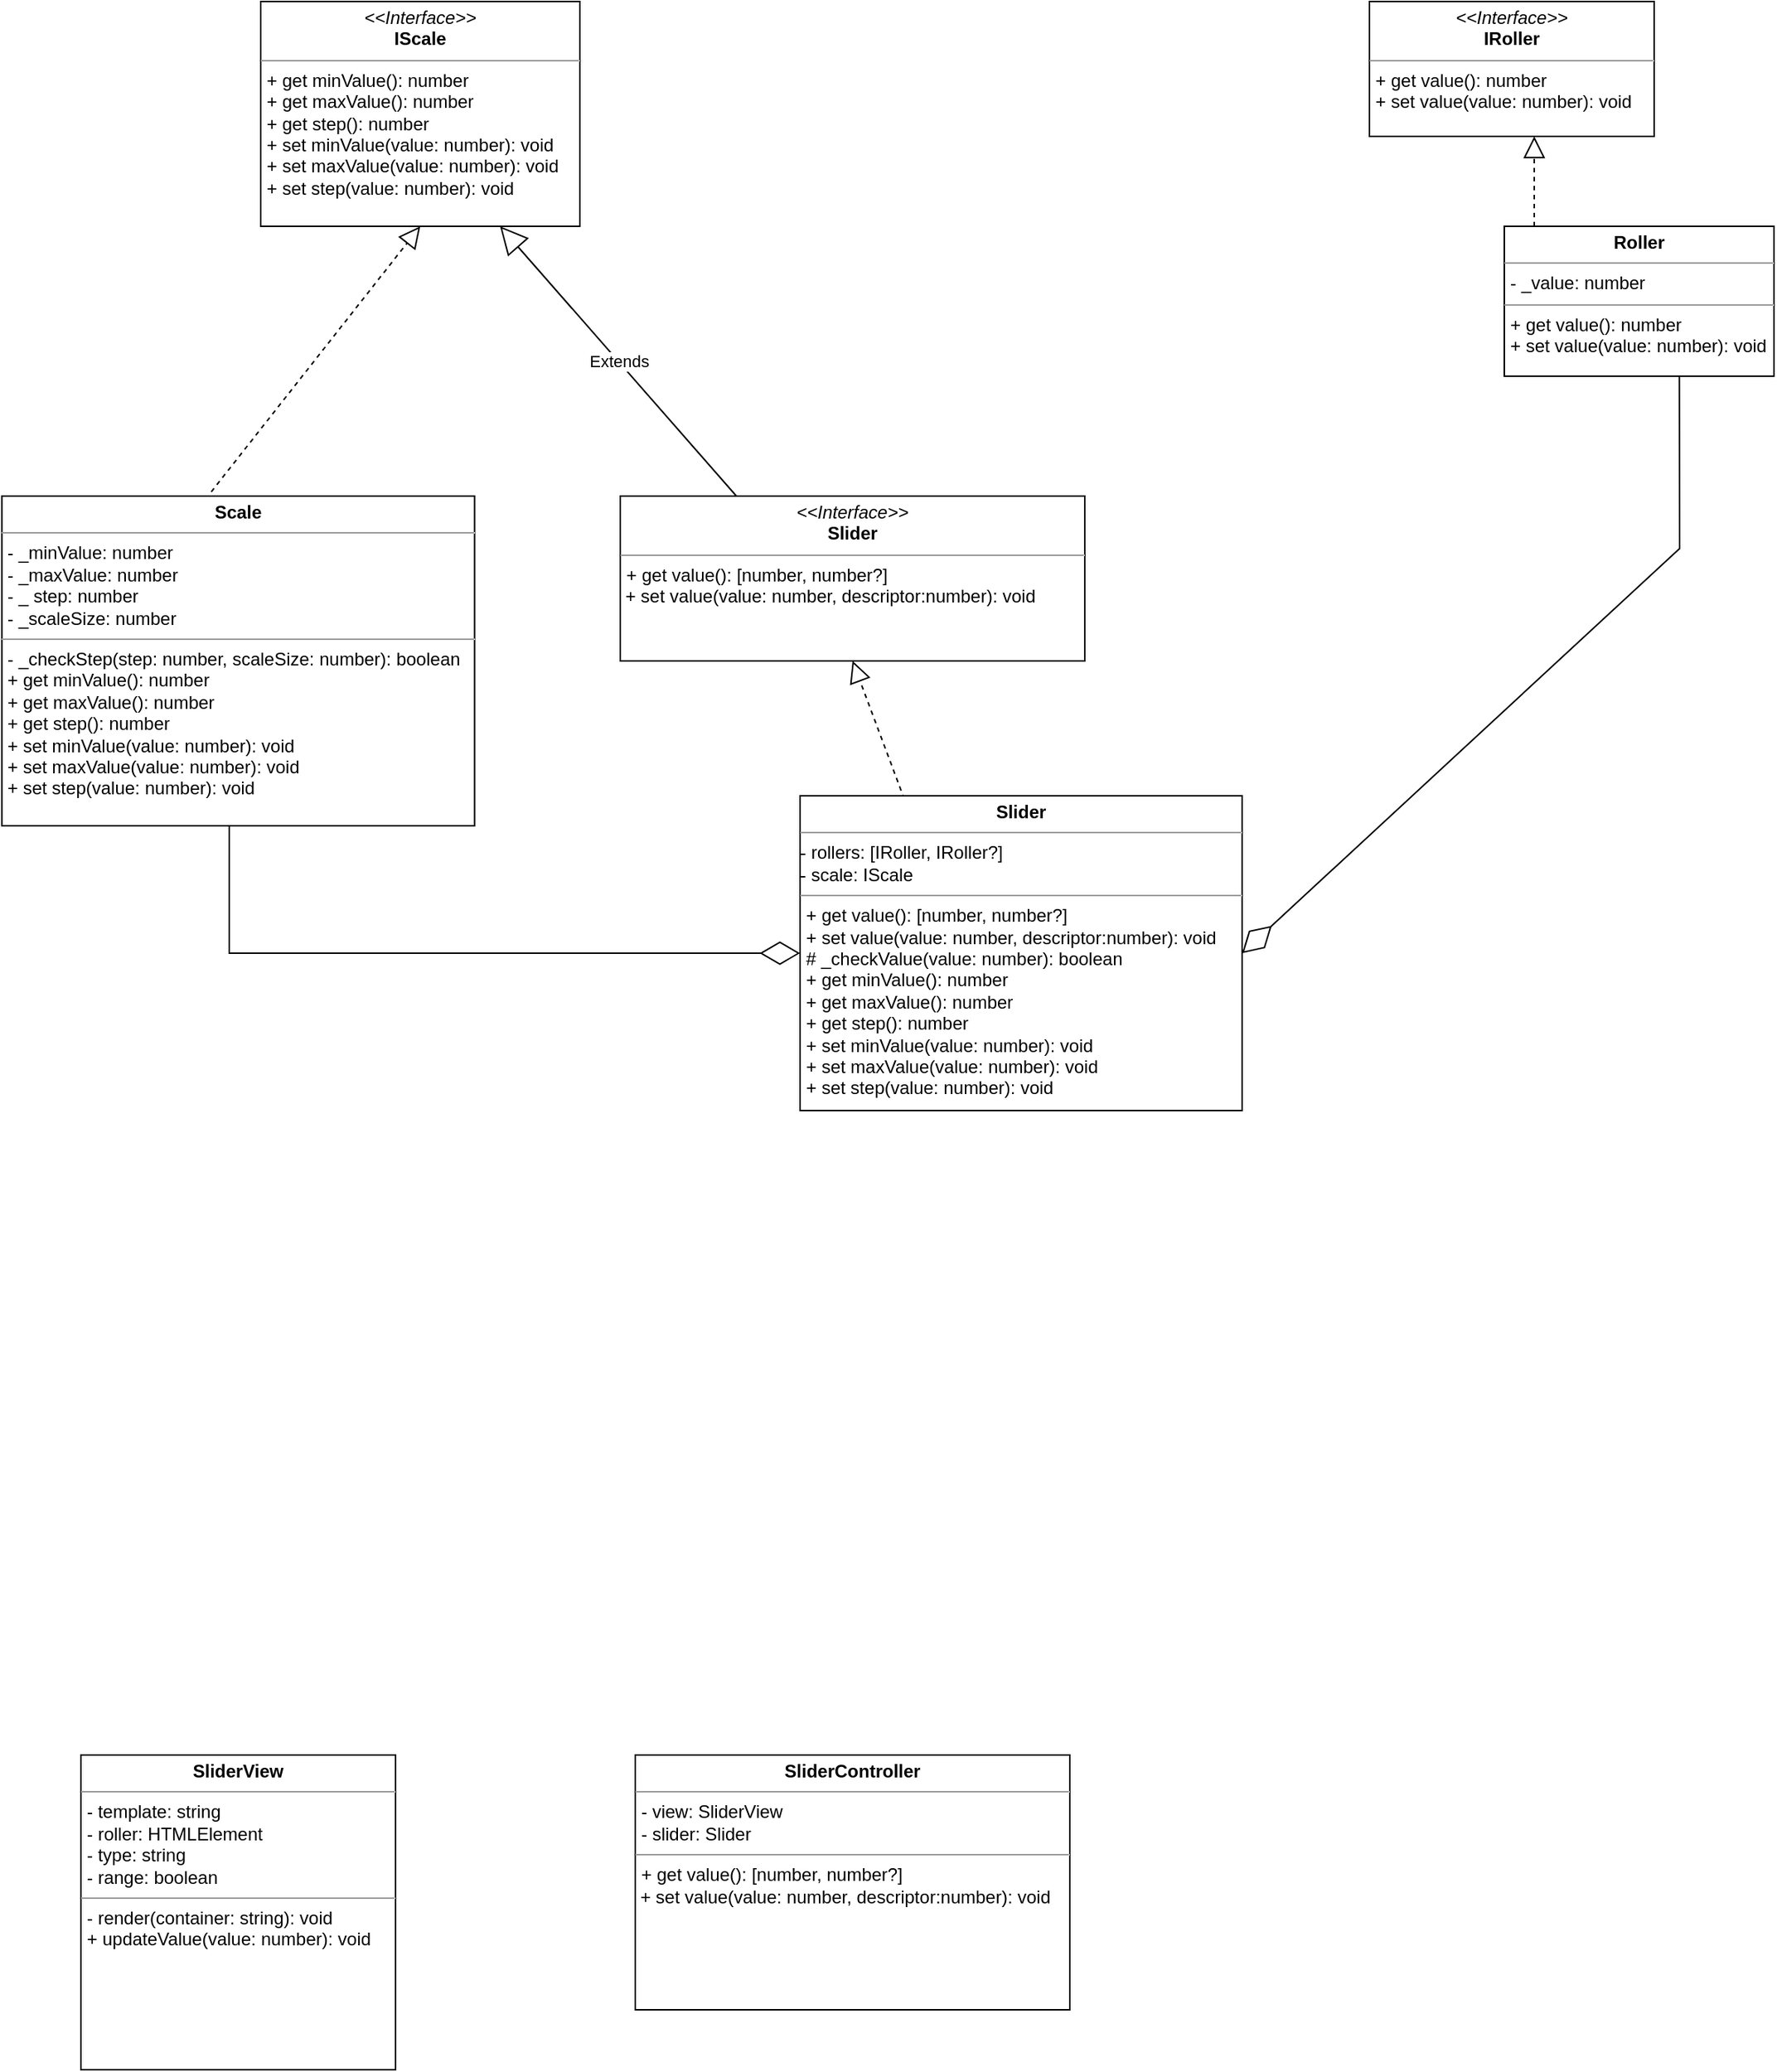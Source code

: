 <mxfile version="16.6.1" type="device"><diagram id="C5RBs43oDa-KdzZeNtuy" name="Page-1"><mxGraphModel dx="868" dy="457" grid="1" gridSize="10" guides="1" tooltips="1" connect="1" arrows="1" fold="1" page="1" pageScale="1" pageWidth="827" pageHeight="1169" math="0" shadow="0"><root><mxCell id="WIyWlLk6GJQsqaUBKTNV-0"/><mxCell id="WIyWlLk6GJQsqaUBKTNV-1" parent="WIyWlLk6GJQsqaUBKTNV-0"/><mxCell id="jK5UEUPO-83OL39sEjQH-13" value="&lt;p style=&quot;margin: 0px ; margin-top: 4px ; text-align: center&quot;&gt;&lt;i&gt;&amp;lt;&amp;lt;Interface&amp;gt;&amp;gt;&lt;/i&gt;&lt;br&gt;&lt;b&gt;IRoller&lt;/b&gt;&lt;/p&gt;&lt;hr size=&quot;1&quot;&gt;&lt;p style=&quot;margin: 0px ; margin-left: 4px&quot;&gt;&lt;span&gt;+ get value(): number&lt;/span&gt;&lt;br&gt;&lt;/p&gt;&lt;p style=&quot;margin: 0px 0px 0px 4px&quot;&gt;+ set value(value: number): void&lt;/p&gt;" style="verticalAlign=top;align=left;overflow=fill;fontSize=12;fontFamily=Helvetica;html=1;" parent="WIyWlLk6GJQsqaUBKTNV-1" vertex="1"><mxGeometry x="950" y="740" width="190" height="90" as="geometry"/></mxCell><mxCell id="jK5UEUPO-83OL39sEjQH-14" value="&lt;p style=&quot;margin: 0px ; margin-top: 4px ; text-align: center&quot;&gt;&lt;i&gt;&amp;lt;&amp;lt;Interface&amp;gt;&amp;gt;&lt;/i&gt;&lt;br&gt;&lt;b&gt;IScale&lt;/b&gt;&lt;/p&gt;&lt;hr size=&quot;1&quot;&gt;&lt;p style=&quot;margin: 0px ; margin-left: 4px&quot;&gt;&lt;/p&gt;&lt;p style=&quot;margin: 0px ; margin-left: 4px&quot;&gt;+ get minValue(): number&lt;/p&gt;&lt;p style=&quot;margin: 0px ; margin-left: 4px&quot;&gt;+ get maxValue(): number&lt;br&gt;&lt;/p&gt;&lt;p style=&quot;margin: 0px ; margin-left: 4px&quot;&gt;+ get step(): number&lt;br&gt;&lt;/p&gt;&lt;p style=&quot;margin: 0px ; margin-left: 4px&quot;&gt;+ set minValue(value: number): void&lt;/p&gt;&lt;p style=&quot;margin: 0px ; margin-left: 4px&quot;&gt;+ set maxValue(value: number): void&lt;br&gt;&lt;/p&gt;&lt;p style=&quot;margin: 0px ; margin-left: 4px&quot;&gt;+ set step(value: number): void&lt;br&gt;&lt;/p&gt;" style="verticalAlign=top;align=left;overflow=fill;fontSize=12;fontFamily=Helvetica;html=1;" parent="WIyWlLk6GJQsqaUBKTNV-1" vertex="1"><mxGeometry x="210" y="740" width="213" height="150" as="geometry"/></mxCell><mxCell id="jK5UEUPO-83OL39sEjQH-16" value="&lt;p style=&quot;margin: 0px ; margin-top: 4px ; text-align: center&quot;&gt;&lt;i&gt;&amp;lt;&amp;lt;Interface&amp;gt;&amp;gt;&lt;/i&gt;&lt;br&gt;&lt;b&gt;Slider&lt;/b&gt;&lt;/p&gt;&lt;hr size=&quot;1&quot;&gt;&lt;p style=&quot;margin: 0px ; margin-left: 4px&quot;&gt;+ get value(): [number, number?]&lt;/p&gt;&amp;nbsp;+ set value(value: number, descriptor:number): void" style="verticalAlign=top;align=left;overflow=fill;fontSize=12;fontFamily=Helvetica;html=1;" parent="WIyWlLk6GJQsqaUBKTNV-1" vertex="1"><mxGeometry x="450" y="1070" width="310" height="110" as="geometry"/></mxCell><mxCell id="jK5UEUPO-83OL39sEjQH-30" value="" style="endArrow=block;dashed=1;endFill=0;endSize=12;html=1;rounded=0;exitX=0.5;exitY=1;exitDx=0;exitDy=0;entryX=0.5;entryY=1;entryDx=0;entryDy=0;" parent="WIyWlLk6GJQsqaUBKTNV-1" source="HB3wAM0A1WrAWAa16G7d-0" target="jK5UEUPO-83OL39sEjQH-16" edge="1"><mxGeometry width="160" relative="1" as="geometry"><mxPoint x="550.625" y="1276.85" as="sourcePoint"/><mxPoint x="370" y="1070" as="targetPoint"/><Array as="points"/></mxGeometry></mxCell><mxCell id="jK5UEUPO-83OL39sEjQH-32" value="&lt;p style=&quot;margin: 0px ; margin-top: 4px ; text-align: center&quot;&gt;&lt;b&gt;Roller&lt;/b&gt;&lt;/p&gt;&lt;hr size=&quot;1&quot;&gt;&lt;p style=&quot;margin: 0px ; margin-left: 4px&quot;&gt;- _value: number&lt;/p&gt;&lt;hr size=&quot;1&quot;&gt;&lt;p style=&quot;margin: 0px ; margin-left: 4px&quot;&gt;+ get value(): number&lt;/p&gt;&lt;p style=&quot;margin: 0px ; margin-left: 4px&quot;&gt;+ set value(value: number): void&lt;/p&gt;" style="verticalAlign=top;align=left;overflow=fill;fontSize=12;fontFamily=Helvetica;html=1;" parent="WIyWlLk6GJQsqaUBKTNV-1" vertex="1"><mxGeometry x="1040" y="890" width="180" height="100" as="geometry"/></mxCell><mxCell id="jK5UEUPO-83OL39sEjQH-33" value="&lt;p style=&quot;margin: 0px ; margin-top: 4px ; text-align: center&quot;&gt;&lt;b&gt;Scale&lt;/b&gt;&lt;/p&gt;&lt;hr size=&quot;1&quot;&gt;&lt;p style=&quot;margin: 0px ; margin-left: 4px&quot;&gt;- _minValue: number&lt;/p&gt;&lt;p style=&quot;margin: 0px ; margin-left: 4px&quot;&gt;- _maxValue: number&lt;/p&gt;&lt;p style=&quot;margin: 0px ; margin-left: 4px&quot;&gt;- _ step: number&lt;/p&gt;&lt;p style=&quot;margin: 0px ; margin-left: 4px&quot;&gt;- _scaleSize: number&lt;/p&gt;&lt;hr size=&quot;1&quot;&gt;&lt;p style=&quot;margin: 0px 0px 0px 4px&quot;&gt;- _checkStep(step: number, scaleSize: number): boolean&lt;/p&gt;&lt;p style=&quot;margin: 0px 0px 0px 4px&quot;&gt;+ get minValue(): number&lt;/p&gt;&lt;p style=&quot;margin: 0px 0px 0px 4px&quot;&gt;+ get maxValue(): number&lt;br&gt;&lt;/p&gt;&lt;p style=&quot;margin: 0px 0px 0px 4px&quot;&gt;+ get step(): number&lt;br&gt;&lt;/p&gt;&lt;p style=&quot;margin: 0px 0px 0px 4px&quot;&gt;+ set minValue(value: number): void&lt;/p&gt;&lt;p style=&quot;margin: 0px 0px 0px 4px&quot;&gt;+ set maxValue(value: number): void&lt;br&gt;&lt;/p&gt;&lt;p style=&quot;margin: 0px 0px 0px 4px&quot;&gt;+ set step(value: number): void&lt;/p&gt;" style="verticalAlign=top;align=left;overflow=fill;fontSize=12;fontFamily=Helvetica;html=1;" parent="WIyWlLk6GJQsqaUBKTNV-1" vertex="1"><mxGeometry x="37.25" y="1070" width="315.5" height="220" as="geometry"/></mxCell><mxCell id="jK5UEUPO-83OL39sEjQH-34" value="" style="endArrow=block;dashed=1;endFill=0;endSize=12;html=1;rounded=0;" parent="WIyWlLk6GJQsqaUBKTNV-1" edge="1"><mxGeometry width="160" relative="1" as="geometry"><mxPoint x="1060" y="890" as="sourcePoint"/><mxPoint x="1060" y="830" as="targetPoint"/></mxGeometry></mxCell><mxCell id="jK5UEUPO-83OL39sEjQH-35" value="" style="endArrow=block;dashed=1;endFill=0;endSize=12;html=1;rounded=0;exitX=0.443;exitY=-0.013;exitDx=0;exitDy=0;entryX=0.5;entryY=1;entryDx=0;entryDy=0;exitPerimeter=0;" parent="WIyWlLk6GJQsqaUBKTNV-1" source="jK5UEUPO-83OL39sEjQH-33" target="jK5UEUPO-83OL39sEjQH-14" edge="1"><mxGeometry width="160" relative="1" as="geometry"><mxPoint x="103" y="980" as="sourcePoint"/><mxPoint x="208" y="850" as="targetPoint"/></mxGeometry></mxCell><mxCell id="jK5UEUPO-83OL39sEjQH-42" value="" style="endArrow=diamondThin;endFill=0;endSize=24;html=1;rounded=0;entryX=1;entryY=0.5;entryDx=0;entryDy=0;exitX=0.649;exitY=1;exitDx=0;exitDy=0;exitPerimeter=0;" parent="WIyWlLk6GJQsqaUBKTNV-1" source="jK5UEUPO-83OL39sEjQH-32" target="HB3wAM0A1WrAWAa16G7d-0" edge="1"><mxGeometry width="160" relative="1" as="geometry"><mxPoint x="1120" y="1020" as="sourcePoint"/><mxPoint x="685" y="1380.95" as="targetPoint"/><Array as="points"><mxPoint x="1157" y="1105"/></Array></mxGeometry></mxCell><mxCell id="jK5UEUPO-83OL39sEjQH-50" value="" style="endArrow=diamondThin;endFill=0;endSize=24;html=1;rounded=0;entryX=0;entryY=0.5;entryDx=0;entryDy=0;exitX=0.481;exitY=1;exitDx=0;exitDy=0;exitPerimeter=0;" parent="WIyWlLk6GJQsqaUBKTNV-1" source="jK5UEUPO-83OL39sEjQH-33" target="HB3wAM0A1WrAWAa16G7d-0" edge="1"><mxGeometry width="160" relative="1" as="geometry"><mxPoint x="527.46" y="696" as="sourcePoint"/><mxPoint x="798.06" y="738.02" as="targetPoint"/><Array as="points"><mxPoint x="189" y="1375"/><mxPoint x="290" y="1375"/></Array></mxGeometry></mxCell><mxCell id="HZlu1AVIKru4Ona0jqOv-2" value="&lt;p style=&quot;margin: 0px ; margin-top: 4px ; text-align: center&quot;&gt;&lt;b&gt;SliderView&lt;/b&gt;&lt;/p&gt;&lt;hr size=&quot;1&quot;&gt;&lt;p style=&quot;margin: 0px ; margin-left: 4px&quot;&gt;- template: string&lt;/p&gt;&lt;p style=&quot;margin: 0px 0px 0px 4px&quot;&gt;- roller: HTMLElement&lt;br&gt;&lt;/p&gt;&lt;p style=&quot;margin: 0px 0px 0px 4px&quot;&gt;- type: string&lt;/p&gt;&lt;p style=&quot;margin: 0px 0px 0px 4px&quot;&gt;- range: boolean&lt;br&gt;&lt;/p&gt;&lt;hr size=&quot;1&quot;&gt;&lt;p style=&quot;margin: 0px ; margin-left: 4px&quot;&gt;- render(container: string): void&lt;/p&gt;&lt;p style=&quot;margin: 0px ; margin-left: 4px&quot;&gt;+ updateValue(value: number): void&lt;/p&gt;" style="verticalAlign=top;align=left;overflow=fill;fontSize=12;fontFamily=Helvetica;html=1;" parent="WIyWlLk6GJQsqaUBKTNV-1" vertex="1"><mxGeometry x="90" y="1910" width="210" height="210" as="geometry"/></mxCell><mxCell id="HZlu1AVIKru4Ona0jqOv-3" value="&lt;p style=&quot;margin: 0px ; margin-top: 4px ; text-align: center&quot;&gt;&lt;b&gt;SliderController&lt;/b&gt;&lt;/p&gt;&lt;hr size=&quot;1&quot;&gt;&lt;p style=&quot;margin: 0px ; margin-left: 4px&quot;&gt;- view: SliderView&lt;/p&gt;&lt;p style=&quot;margin: 0px ; margin-left: 4px&quot;&gt;- slider: Slider&lt;/p&gt;&lt;hr size=&quot;1&quot;&gt;&lt;p style=&quot;margin: 0px ; margin-left: 4px&quot;&gt;+ get value(): [number, number?]&lt;/p&gt;&amp;nbsp;+ set value(value: number, descriptor:number): void" style="verticalAlign=top;align=left;overflow=fill;fontSize=12;fontFamily=Helvetica;html=1;" parent="WIyWlLk6GJQsqaUBKTNV-1" vertex="1"><mxGeometry x="460" y="1910" width="290" height="170" as="geometry"/></mxCell><mxCell id="HB3wAM0A1WrAWAa16G7d-0" value="&lt;p style=&quot;margin: 0px ; margin-top: 4px ; text-align: center&quot;&gt;&lt;b&gt;Slider&lt;/b&gt;&lt;/p&gt;&lt;hr size=&quot;1&quot;&gt;&lt;div&gt;- rollers: [IRoller, IRoller?]&lt;/div&gt;&lt;div&gt;- scale: IScale&lt;/div&gt;&lt;hr size=&quot;1&quot;&gt;&lt;p style=&quot;margin: 0px ; margin-left: 4px&quot;&gt;+ get value(): [number, number?]&lt;/p&gt;&lt;p style=&quot;margin: 0px ; margin-left: 4px&quot;&gt;+ set value(value: number, descriptor:number): void&lt;/p&gt;&lt;p style=&quot;margin: 0px 0px 0px 4px&quot;&gt;# _checkValue(value: number): boolean&lt;/p&gt;&lt;p style=&quot;margin: 0px 0px 0px 4px&quot;&gt;+ get minValue(): number&lt;/p&gt;&lt;p style=&quot;margin: 0px 0px 0px 4px&quot;&gt;+ get maxValue(): number&lt;br&gt;&lt;/p&gt;&lt;p style=&quot;margin: 0px 0px 0px 4px&quot;&gt;+ get step(): number&lt;br&gt;&lt;/p&gt;&lt;p style=&quot;margin: 0px 0px 0px 4px&quot;&gt;+ set minValue(value: number): void&lt;/p&gt;&lt;p style=&quot;margin: 0px 0px 0px 4px&quot;&gt;+ set maxValue(value: number): void&lt;br&gt;&lt;/p&gt;&lt;p style=&quot;margin: 0px 0px 0px 4px&quot;&gt;+ set step(value: number): void&lt;/p&gt;" style="verticalAlign=top;align=left;overflow=fill;fontSize=12;fontFamily=Helvetica;html=1;" parent="WIyWlLk6GJQsqaUBKTNV-1" vertex="1"><mxGeometry x="570" y="1270" width="295" height="210" as="geometry"/></mxCell><mxCell id="HB3wAM0A1WrAWAa16G7d-2" value="Extends" style="endArrow=block;endSize=16;endFill=0;html=1;rounded=0;exitX=0.25;exitY=0;exitDx=0;exitDy=0;entryX=0.75;entryY=1;entryDx=0;entryDy=0;" parent="WIyWlLk6GJQsqaUBKTNV-1" source="jK5UEUPO-83OL39sEjQH-16" target="jK5UEUPO-83OL39sEjQH-14" edge="1"><mxGeometry width="160" relative="1" as="geometry"><mxPoint x="480" y="1200" as="sourcePoint"/><mxPoint x="640" y="1200" as="targetPoint"/></mxGeometry></mxCell></root></mxGraphModel></diagram></mxfile>
